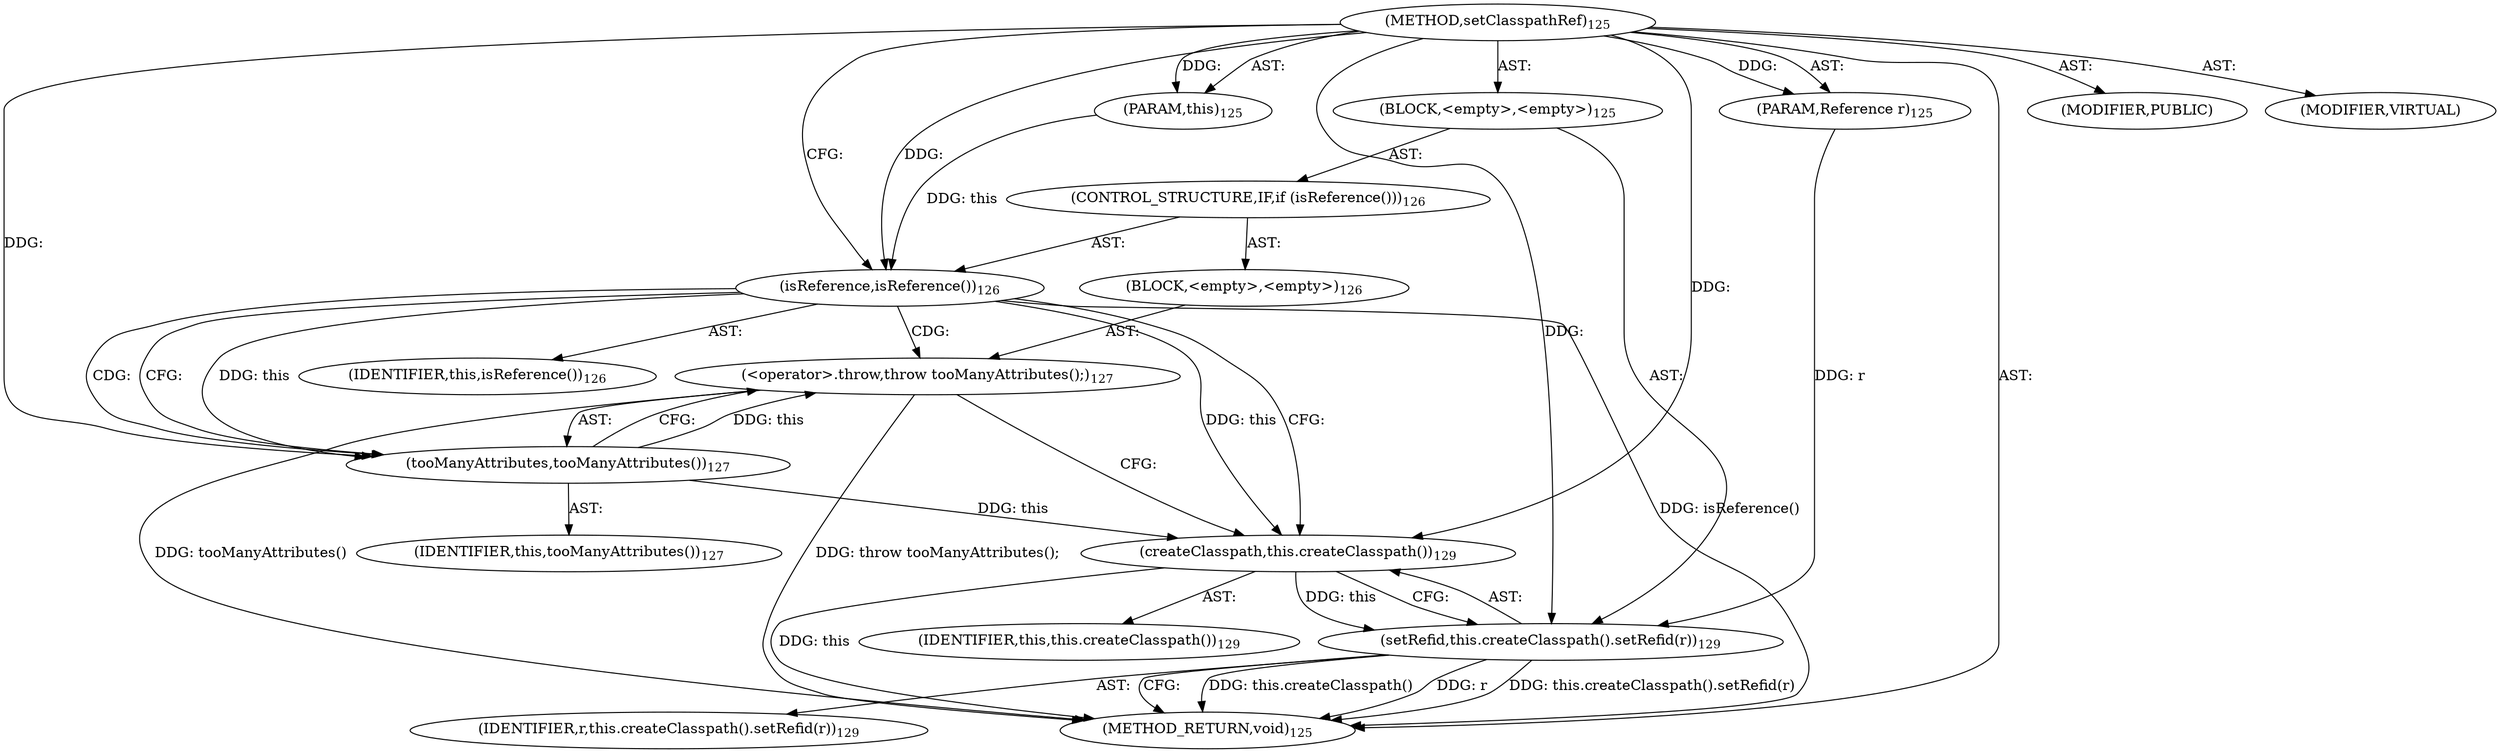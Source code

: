 digraph "setClasspathRef" {  
"111669149702" [label = <(METHOD,setClasspathRef)<SUB>125</SUB>> ]
"115964116995" [label = <(PARAM,this)<SUB>125</SUB>> ]
"115964117003" [label = <(PARAM,Reference r)<SUB>125</SUB>> ]
"25769803787" [label = <(BLOCK,&lt;empty&gt;,&lt;empty&gt;)<SUB>125</SUB>> ]
"47244640261" [label = <(CONTROL_STRUCTURE,IF,if (isReference()))<SUB>126</SUB>> ]
"30064771100" [label = <(isReference,isReference())<SUB>126</SUB>> ]
"68719476748" [label = <(IDENTIFIER,this,isReference())<SUB>126</SUB>> ]
"25769803788" [label = <(BLOCK,&lt;empty&gt;,&lt;empty&gt;)<SUB>126</SUB>> ]
"30064771101" [label = <(&lt;operator&gt;.throw,throw tooManyAttributes();)<SUB>127</SUB>> ]
"30064771102" [label = <(tooManyAttributes,tooManyAttributes())<SUB>127</SUB>> ]
"68719476749" [label = <(IDENTIFIER,this,tooManyAttributes())<SUB>127</SUB>> ]
"30064771103" [label = <(setRefid,this.createClasspath().setRefid(r))<SUB>129</SUB>> ]
"30064771104" [label = <(createClasspath,this.createClasspath())<SUB>129</SUB>> ]
"68719476750" [label = <(IDENTIFIER,this,this.createClasspath())<SUB>129</SUB>> ]
"68719476764" [label = <(IDENTIFIER,r,this.createClasspath().setRefid(r))<SUB>129</SUB>> ]
"133143986191" [label = <(MODIFIER,PUBLIC)> ]
"133143986192" [label = <(MODIFIER,VIRTUAL)> ]
"128849018886" [label = <(METHOD_RETURN,void)<SUB>125</SUB>> ]
  "111669149702" -> "115964116995"  [ label = "AST: "] 
  "111669149702" -> "115964117003"  [ label = "AST: "] 
  "111669149702" -> "25769803787"  [ label = "AST: "] 
  "111669149702" -> "133143986191"  [ label = "AST: "] 
  "111669149702" -> "133143986192"  [ label = "AST: "] 
  "111669149702" -> "128849018886"  [ label = "AST: "] 
  "25769803787" -> "47244640261"  [ label = "AST: "] 
  "25769803787" -> "30064771103"  [ label = "AST: "] 
  "47244640261" -> "30064771100"  [ label = "AST: "] 
  "47244640261" -> "25769803788"  [ label = "AST: "] 
  "30064771100" -> "68719476748"  [ label = "AST: "] 
  "25769803788" -> "30064771101"  [ label = "AST: "] 
  "30064771101" -> "30064771102"  [ label = "AST: "] 
  "30064771102" -> "68719476749"  [ label = "AST: "] 
  "30064771103" -> "30064771104"  [ label = "AST: "] 
  "30064771103" -> "68719476764"  [ label = "AST: "] 
  "30064771104" -> "68719476750"  [ label = "AST: "] 
  "30064771103" -> "128849018886"  [ label = "CFG: "] 
  "30064771100" -> "30064771102"  [ label = "CFG: "] 
  "30064771100" -> "30064771104"  [ label = "CFG: "] 
  "30064771104" -> "30064771103"  [ label = "CFG: "] 
  "30064771101" -> "30064771104"  [ label = "CFG: "] 
  "30064771102" -> "30064771101"  [ label = "CFG: "] 
  "111669149702" -> "30064771100"  [ label = "CFG: "] 
  "30064771100" -> "128849018886"  [ label = "DDG: isReference()"] 
  "30064771101" -> "128849018886"  [ label = "DDG: tooManyAttributes()"] 
  "30064771101" -> "128849018886"  [ label = "DDG: throw tooManyAttributes();"] 
  "30064771104" -> "128849018886"  [ label = "DDG: this"] 
  "30064771103" -> "128849018886"  [ label = "DDG: this.createClasspath()"] 
  "30064771103" -> "128849018886"  [ label = "DDG: r"] 
  "30064771103" -> "128849018886"  [ label = "DDG: this.createClasspath().setRefid(r)"] 
  "111669149702" -> "115964116995"  [ label = "DDG: "] 
  "111669149702" -> "115964117003"  [ label = "DDG: "] 
  "30064771104" -> "30064771103"  [ label = "DDG: this"] 
  "115964117003" -> "30064771103"  [ label = "DDG: r"] 
  "111669149702" -> "30064771103"  [ label = "DDG: "] 
  "115964116995" -> "30064771100"  [ label = "DDG: this"] 
  "111669149702" -> "30064771100"  [ label = "DDG: "] 
  "30064771100" -> "30064771104"  [ label = "DDG: this"] 
  "30064771102" -> "30064771104"  [ label = "DDG: this"] 
  "111669149702" -> "30064771104"  [ label = "DDG: "] 
  "30064771102" -> "30064771101"  [ label = "DDG: this"] 
  "30064771100" -> "30064771102"  [ label = "DDG: this"] 
  "111669149702" -> "30064771102"  [ label = "DDG: "] 
  "30064771100" -> "30064771102"  [ label = "CDG: "] 
  "30064771100" -> "30064771101"  [ label = "CDG: "] 
}
